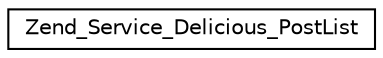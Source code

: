 digraph G
{
  edge [fontname="Helvetica",fontsize="10",labelfontname="Helvetica",labelfontsize="10"];
  node [fontname="Helvetica",fontsize="10",shape=record];
  rankdir="LR";
  Node1 [label="Zend_Service_Delicious_PostList",height=0.2,width=0.4,color="black", fillcolor="white", style="filled",URL="$class_zend___service___delicious___post_list.html"];
}

